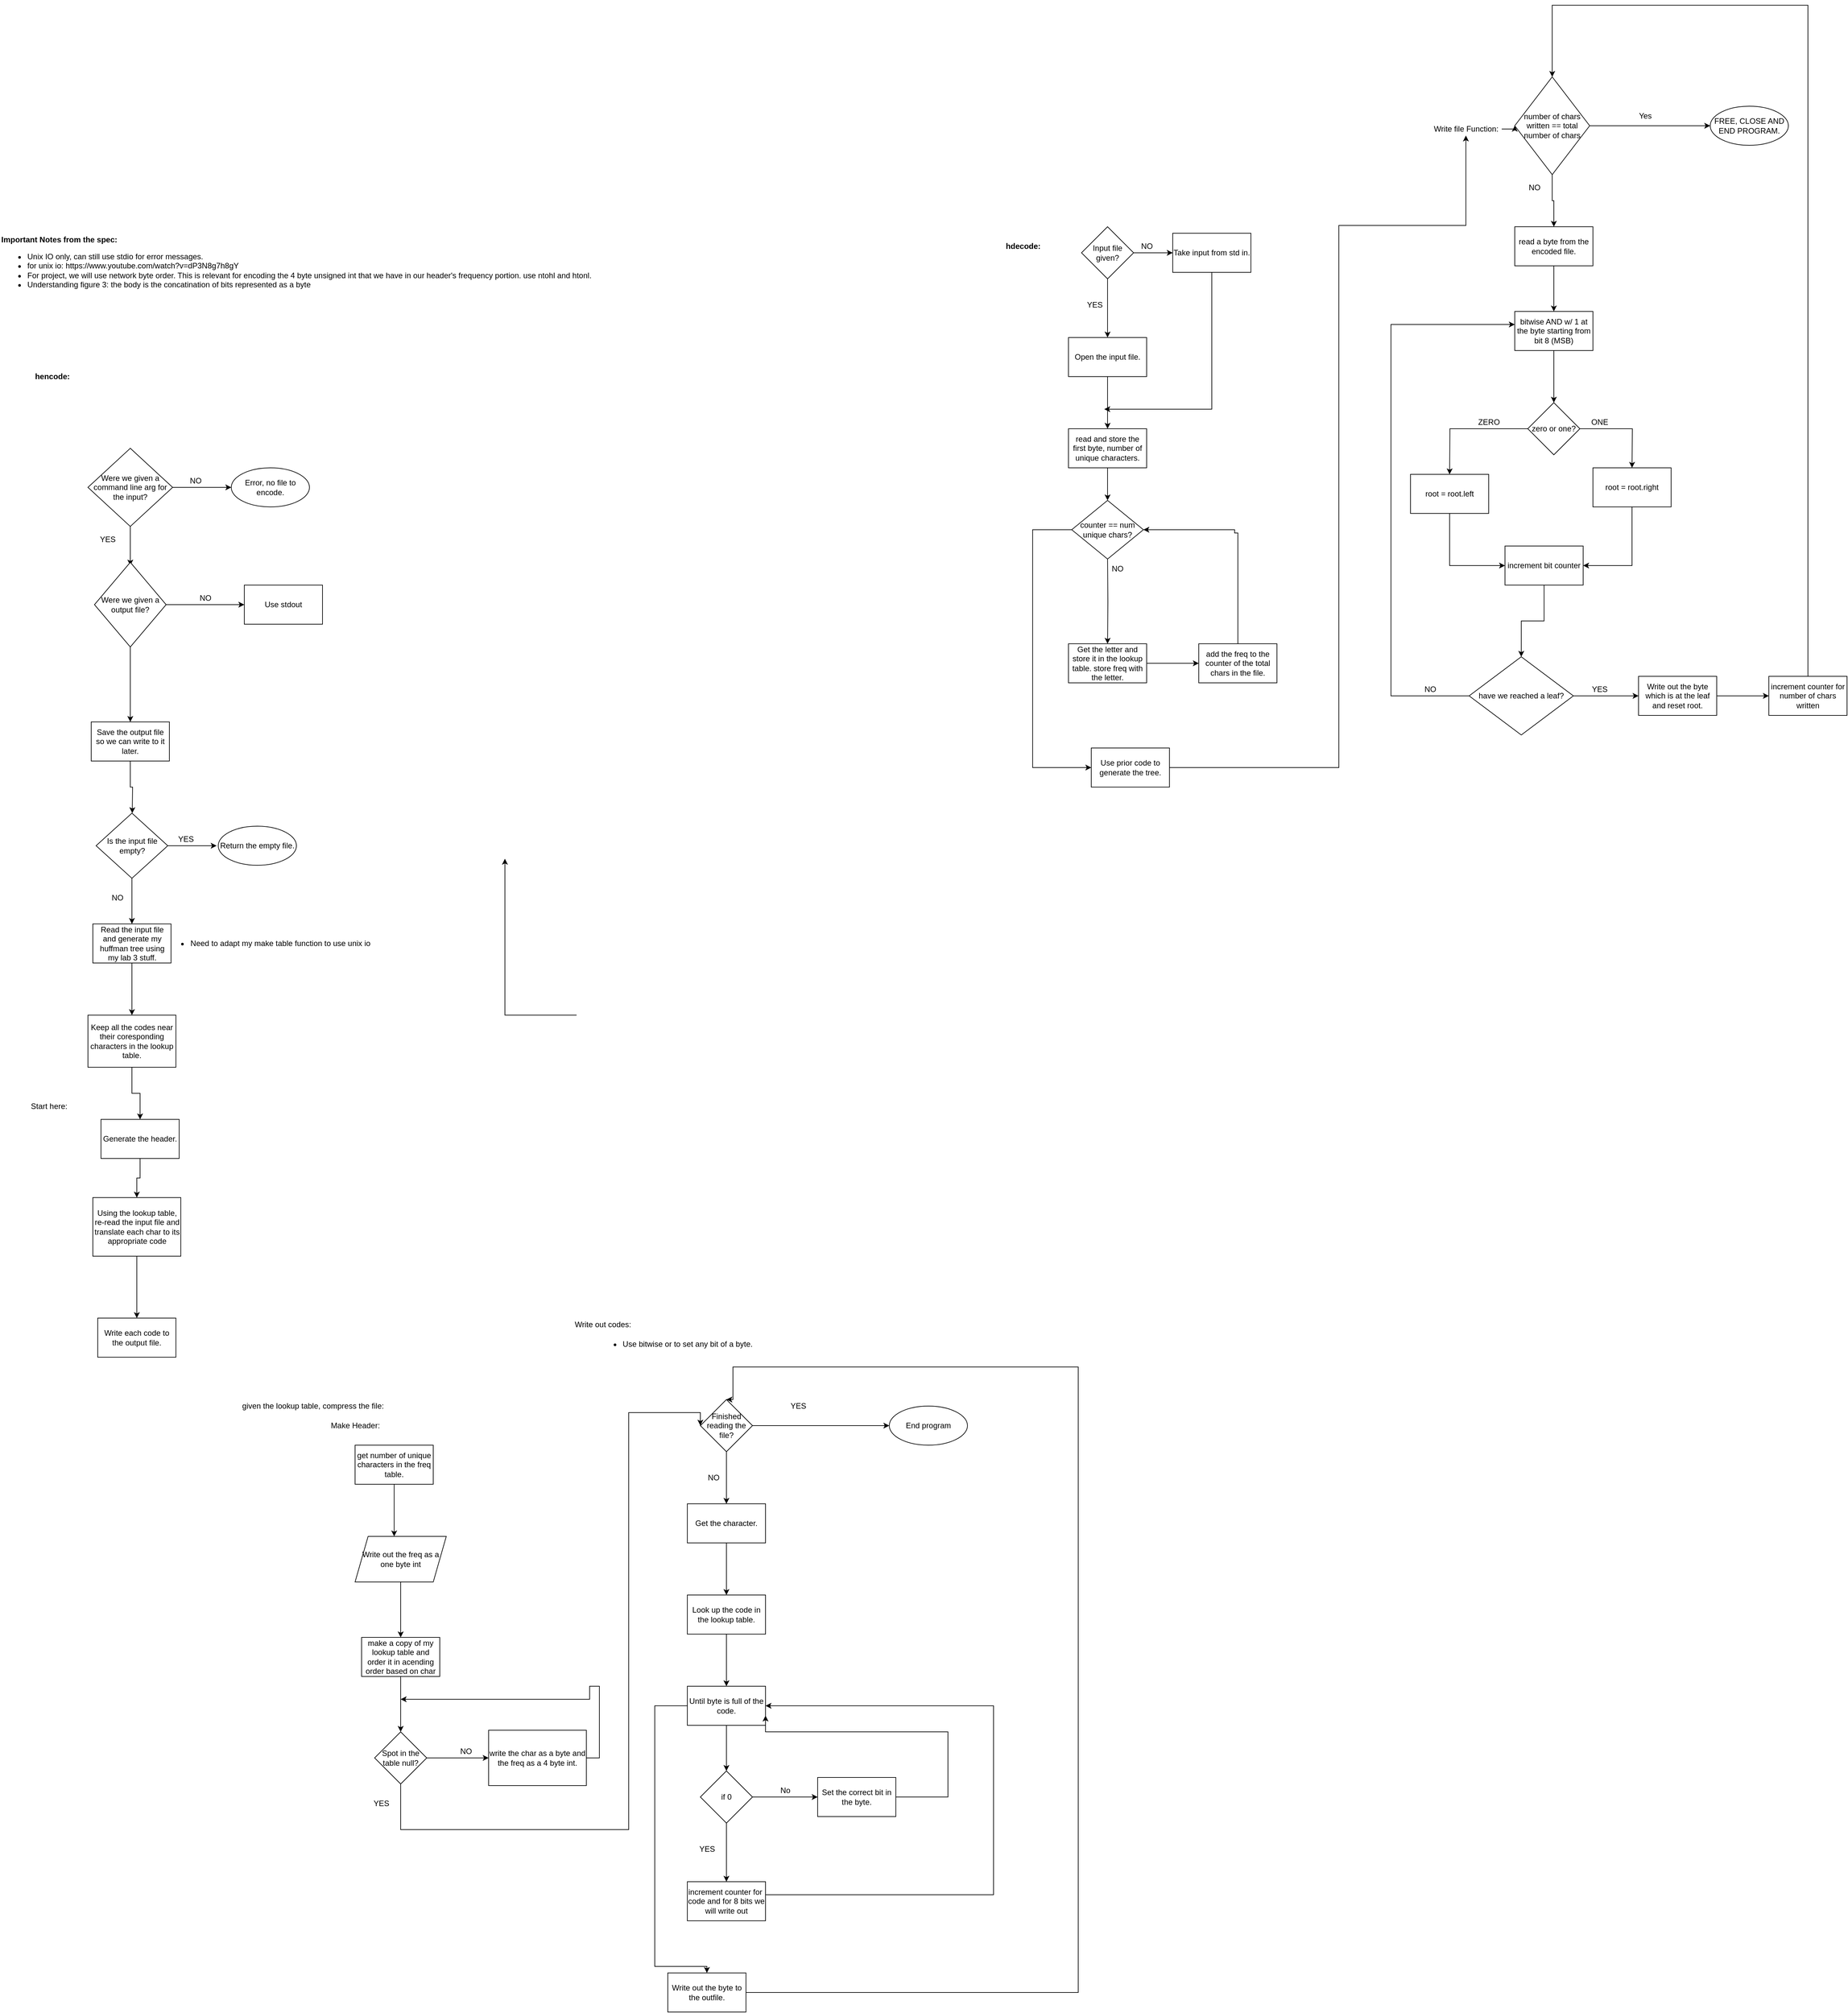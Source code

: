 <mxfile version="16.4.11" type="device"><diagram id="nWWDfMbgM3d9EnMY9uMK" name="Page-1"><mxGraphModel dx="1383" dy="2505" grid="1" gridSize="10" guides="1" tooltips="1" connect="1" arrows="1" fold="1" page="1" pageScale="1" pageWidth="980" pageHeight="1390" math="0" shadow="0"><root><mxCell id="0"/><mxCell id="1" parent="0"/><mxCell id="oZba0OZH8DgDNXhv-ab9-1" value="&lt;b&gt;Important Notes from the spec:&lt;/b&gt;&lt;br&gt;&lt;ul&gt;&lt;li&gt;Unix IO only, can still use stdio for error messages.&lt;/li&gt;&lt;li&gt;for unix io:&amp;nbsp;https://www.youtube.com/watch?v=dP3N8g7h8gY&lt;/li&gt;&lt;li&gt;For project, we will use network byte order. This is relevant for encoding the 4 byte unsigned int that we have in our header's frequency portion. use ntohl and htonl.&lt;/li&gt;&lt;li&gt;Understanding figure 3: the body is the concatination of bits represented as a byte&lt;/li&gt;&lt;/ul&gt;" style="text;html=1;align=left;verticalAlign=middle;resizable=0;points=[];autosize=1;strokeColor=none;fillColor=none;" parent="1" vertex="1"><mxGeometry x="25" y="60" width="920" height="100" as="geometry"/></mxCell><mxCell id="oZba0OZH8DgDNXhv-ab9-2" value="&lt;b&gt;hencode:&lt;/b&gt;" style="text;html=1;align=center;verticalAlign=middle;resizable=0;points=[];autosize=1;strokeColor=none;fillColor=none;" parent="1" vertex="1"><mxGeometry x="70" y="270" width="70" height="20" as="geometry"/></mxCell><mxCell id="oZba0OZH8DgDNXhv-ab9-6" style="edgeStyle=orthogonalEdgeStyle;rounded=0;orthogonalLoop=1;jettySize=auto;html=1;" parent="1" source="oZba0OZH8DgDNXhv-ab9-5" edge="1"><mxGeometry relative="1" as="geometry"><mxPoint x="225" y="570" as="targetPoint"/></mxGeometry></mxCell><mxCell id="oZba0OZH8DgDNXhv-ab9-8" style="edgeStyle=orthogonalEdgeStyle;rounded=0;orthogonalLoop=1;jettySize=auto;html=1;" parent="1" source="oZba0OZH8DgDNXhv-ab9-5" edge="1"><mxGeometry relative="1" as="geometry"><mxPoint x="380" y="450" as="targetPoint"/></mxGeometry></mxCell><mxCell id="oZba0OZH8DgDNXhv-ab9-5" value="Were we given a command line arg for the input?" style="rhombus;whiteSpace=wrap;html=1;" parent="1" vertex="1"><mxGeometry x="160" y="390" width="130" height="120" as="geometry"/></mxCell><mxCell id="oZba0OZH8DgDNXhv-ab9-7" value="YES" style="text;html=1;align=center;verticalAlign=middle;resizable=0;points=[];autosize=1;strokeColor=none;fillColor=none;" parent="1" vertex="1"><mxGeometry x="170" y="520" width="40" height="20" as="geometry"/></mxCell><mxCell id="oZba0OZH8DgDNXhv-ab9-9" value="NO" style="text;html=1;align=center;verticalAlign=middle;resizable=0;points=[];autosize=1;strokeColor=none;fillColor=none;" parent="1" vertex="1"><mxGeometry x="310" y="430" width="30" height="20" as="geometry"/></mxCell><mxCell id="oZba0OZH8DgDNXhv-ab9-15" value="Error, no file to encode." style="ellipse;whiteSpace=wrap;html=1;" parent="1" vertex="1"><mxGeometry x="380" y="420" width="120" height="60" as="geometry"/></mxCell><mxCell id="oZba0OZH8DgDNXhv-ab9-18" style="edgeStyle=orthogonalEdgeStyle;rounded=0;orthogonalLoop=1;jettySize=auto;html=1;" parent="1" source="oZba0OZH8DgDNXhv-ab9-17" edge="1"><mxGeometry relative="1" as="geometry"><mxPoint x="400" y="630" as="targetPoint"/></mxGeometry></mxCell><mxCell id="oZba0OZH8DgDNXhv-ab9-22" value="" style="edgeStyle=orthogonalEdgeStyle;rounded=0;orthogonalLoop=1;jettySize=auto;html=1;" parent="1" source="oZba0OZH8DgDNXhv-ab9-17" target="oZba0OZH8DgDNXhv-ab9-21" edge="1"><mxGeometry relative="1" as="geometry"/></mxCell><mxCell id="oZba0OZH8DgDNXhv-ab9-17" value="Were we given a output file?" style="rhombus;whiteSpace=wrap;html=1;" parent="1" vertex="1"><mxGeometry x="170" y="565" width="110" height="130" as="geometry"/></mxCell><mxCell id="oZba0OZH8DgDNXhv-ab9-19" value="Use stdout" style="whiteSpace=wrap;html=1;" parent="1" vertex="1"><mxGeometry x="400" y="600" width="120" height="60" as="geometry"/></mxCell><mxCell id="oZba0OZH8DgDNXhv-ab9-20" value="NO" style="text;html=1;align=center;verticalAlign=middle;resizable=0;points=[];autosize=1;strokeColor=none;fillColor=none;" parent="1" vertex="1"><mxGeometry x="325" y="610" width="30" height="20" as="geometry"/></mxCell><mxCell id="oZba0OZH8DgDNXhv-ab9-24" value="" style="edgeStyle=orthogonalEdgeStyle;rounded=0;orthogonalLoop=1;jettySize=auto;html=1;" parent="1" source="oZba0OZH8DgDNXhv-ab9-21" edge="1"><mxGeometry relative="1" as="geometry"><mxPoint x="228" y="950" as="targetPoint"/></mxGeometry></mxCell><mxCell id="oZba0OZH8DgDNXhv-ab9-21" value="Save the output file so we can write to it later." style="whiteSpace=wrap;html=1;" parent="1" vertex="1"><mxGeometry x="165" y="810" width="120" height="60" as="geometry"/></mxCell><mxCell id="oZba0OZH8DgDNXhv-ab9-26" value="" style="edgeStyle=orthogonalEdgeStyle;rounded=0;orthogonalLoop=1;jettySize=auto;html=1;" parent="1" source="oZba0OZH8DgDNXhv-ab9-23" edge="1"><mxGeometry relative="1" as="geometry"><mxPoint x="227.5" y="1260" as="targetPoint"/></mxGeometry></mxCell><mxCell id="oZba0OZH8DgDNXhv-ab9-23" value="Read the input file and generate my huffman tree using my lab 3 stuff." style="whiteSpace=wrap;html=1;" parent="1" vertex="1"><mxGeometry x="167.5" y="1120" width="120" height="60" as="geometry"/></mxCell><mxCell id="oZba0OZH8DgDNXhv-ab9-40" style="edgeStyle=orthogonalEdgeStyle;rounded=0;orthogonalLoop=1;jettySize=auto;html=1;entryX=0.5;entryY=0;entryDx=0;entryDy=0;" parent="1" source="oZba0OZH8DgDNXhv-ab9-27" target="oZba0OZH8DgDNXhv-ab9-39" edge="1"><mxGeometry relative="1" as="geometry"/></mxCell><mxCell id="oZba0OZH8DgDNXhv-ab9-27" value="Keep all the codes near their coresponding characters in the lookup table." style="whiteSpace=wrap;html=1;" parent="1" vertex="1"><mxGeometry x="160" y="1260" width="135" height="80" as="geometry"/></mxCell><mxCell id="oZba0OZH8DgDNXhv-ab9-31" value="" style="edgeStyle=orthogonalEdgeStyle;rounded=0;orthogonalLoop=1;jettySize=auto;html=1;" parent="1" source="oZba0OZH8DgDNXhv-ab9-28" target="oZba0OZH8DgDNXhv-ab9-30" edge="1"><mxGeometry relative="1" as="geometry"/></mxCell><mxCell id="oZba0OZH8DgDNXhv-ab9-28" value="Using the lookup table, re-read the input file and translate each char to its appropriate code" style="whiteSpace=wrap;html=1;" parent="1" vertex="1"><mxGeometry x="167.5" y="1540" width="135" height="90" as="geometry"/></mxCell><mxCell id="oZba0OZH8DgDNXhv-ab9-30" value="Write each code to the output file." style="whiteSpace=wrap;html=1;" parent="1" vertex="1"><mxGeometry x="175" y="1725" width="120" height="60" as="geometry"/></mxCell><mxCell id="oZba0OZH8DgDNXhv-ab9-34" value="" style="edgeStyle=orthogonalEdgeStyle;rounded=0;orthogonalLoop=1;jettySize=auto;html=1;" parent="1" source="oZba0OZH8DgDNXhv-ab9-32" edge="1"><mxGeometry relative="1" as="geometry"><mxPoint x="357.5" y="1000" as="targetPoint"/></mxGeometry></mxCell><mxCell id="oZba0OZH8DgDNXhv-ab9-36" style="edgeStyle=orthogonalEdgeStyle;rounded=0;orthogonalLoop=1;jettySize=auto;html=1;entryX=0.5;entryY=0;entryDx=0;entryDy=0;" parent="1" source="oZba0OZH8DgDNXhv-ab9-32" target="oZba0OZH8DgDNXhv-ab9-23" edge="1"><mxGeometry relative="1" as="geometry"/></mxCell><mxCell id="oZba0OZH8DgDNXhv-ab9-32" value="Is the input file empty?" style="rhombus;whiteSpace=wrap;html=1;" parent="1" vertex="1"><mxGeometry x="172.5" y="950" width="110" height="100" as="geometry"/></mxCell><mxCell id="oZba0OZH8DgDNXhv-ab9-35" value="YES" style="text;html=1;align=center;verticalAlign=middle;resizable=0;points=[];autosize=1;strokeColor=none;fillColor=none;" parent="1" vertex="1"><mxGeometry x="290" y="980" width="40" height="20" as="geometry"/></mxCell><mxCell id="oZba0OZH8DgDNXhv-ab9-37" value="NO" style="text;html=1;align=center;verticalAlign=middle;resizable=0;points=[];autosize=1;strokeColor=none;fillColor=none;" parent="1" vertex="1"><mxGeometry x="190" y="1070" width="30" height="20" as="geometry"/></mxCell><mxCell id="oZba0OZH8DgDNXhv-ab9-38" value="Return the empty file." style="ellipse;whiteSpace=wrap;html=1;" parent="1" vertex="1"><mxGeometry x="360" y="970" width="120" height="60" as="geometry"/></mxCell><mxCell id="oZba0OZH8DgDNXhv-ab9-41" style="edgeStyle=orthogonalEdgeStyle;rounded=0;orthogonalLoop=1;jettySize=auto;html=1;entryX=0.5;entryY=0;entryDx=0;entryDy=0;" parent="1" source="oZba0OZH8DgDNXhv-ab9-39" target="oZba0OZH8DgDNXhv-ab9-28" edge="1"><mxGeometry relative="1" as="geometry"><mxPoint x="240" y="1530" as="targetPoint"/></mxGeometry></mxCell><mxCell id="oZba0OZH8DgDNXhv-ab9-39" value="Generate the header." style="whiteSpace=wrap;html=1;" parent="1" vertex="1"><mxGeometry x="180" y="1420" width="120" height="60" as="geometry"/></mxCell><mxCell id="oZba0OZH8DgDNXhv-ab9-63" style="edgeStyle=orthogonalEdgeStyle;rounded=0;orthogonalLoop=1;jettySize=auto;html=1;entryX=0;entryY=0.5;entryDx=0;entryDy=0;" parent="1" edge="1"><mxGeometry relative="1" as="geometry"><mxPoint x="800" y="1020" as="targetPoint"/><Array as="points"><mxPoint x="800" y="1260"/><mxPoint x="800" y="1045"/></Array><mxPoint x="910" y="1260" as="sourcePoint"/></mxGeometry></mxCell><mxCell id="NsLznJ0KzeJEmcW6jJ__-1" value="&lt;ul&gt;&lt;li&gt;Need to adapt my make table function to use unix io&lt;/li&gt;&lt;/ul&gt;" style="text;html=1;align=center;verticalAlign=middle;resizable=0;points=[];autosize=1;strokeColor=none;fillColor=none;" parent="1" vertex="1"><mxGeometry x="270" y="1130" width="330" height="40" as="geometry"/></mxCell><mxCell id="NsLznJ0KzeJEmcW6jJ__-2" value="Start here:" style="text;html=1;align=center;verticalAlign=middle;resizable=0;points=[];autosize=1;strokeColor=none;fillColor=none;" parent="1" vertex="1"><mxGeometry x="65" y="1390" width="70" height="20" as="geometry"/></mxCell><mxCell id="NsLznJ0KzeJEmcW6jJ__-3" value="given the lookup table, compress the file:&lt;br&gt;" style="text;html=1;align=center;verticalAlign=middle;resizable=0;points=[];autosize=1;strokeColor=none;fillColor=none;" parent="1" vertex="1"><mxGeometry x="390" y="1850" width="230" height="20" as="geometry"/></mxCell><mxCell id="NsLznJ0KzeJEmcW6jJ__-10" value="Make Header:" style="text;html=1;align=center;verticalAlign=middle;resizable=0;points=[];autosize=1;strokeColor=none;fillColor=none;" parent="1" vertex="1"><mxGeometry x="525" y="1880" width="90" height="20" as="geometry"/></mxCell><mxCell id="NsLznJ0KzeJEmcW6jJ__-13" value="" style="edgeStyle=orthogonalEdgeStyle;rounded=0;orthogonalLoop=1;jettySize=auto;html=1;" parent="1" source="NsLznJ0KzeJEmcW6jJ__-11" edge="1"><mxGeometry relative="1" as="geometry"><mxPoint x="630" y="2060" as="targetPoint"/></mxGeometry></mxCell><mxCell id="NsLznJ0KzeJEmcW6jJ__-11" value="get number of unique characters in the freq table." style="whiteSpace=wrap;html=1;" parent="1" vertex="1"><mxGeometry x="570" y="1920" width="120" height="60" as="geometry"/></mxCell><mxCell id="NsLznJ0KzeJEmcW6jJ__-16" value="" style="edgeStyle=orthogonalEdgeStyle;rounded=0;orthogonalLoop=1;jettySize=auto;html=1;" parent="1" source="NsLznJ0KzeJEmcW6jJ__-14" target="NsLznJ0KzeJEmcW6jJ__-15" edge="1"><mxGeometry relative="1" as="geometry"/></mxCell><mxCell id="NsLznJ0KzeJEmcW6jJ__-14" value="Write out the freq as a one byte int" style="shape=parallelogram;perimeter=parallelogramPerimeter;whiteSpace=wrap;html=1;fixedSize=1;" parent="1" vertex="1"><mxGeometry x="570" y="2060" width="140" height="70" as="geometry"/></mxCell><mxCell id="NsLznJ0KzeJEmcW6jJ__-19" value="" style="edgeStyle=orthogonalEdgeStyle;rounded=0;orthogonalLoop=1;jettySize=auto;html=1;" parent="1" source="NsLznJ0KzeJEmcW6jJ__-15" edge="1"><mxGeometry relative="1" as="geometry"><mxPoint x="640" y="2360" as="targetPoint"/></mxGeometry></mxCell><mxCell id="NsLznJ0KzeJEmcW6jJ__-15" value="make a copy of my lookup table and order it in acending order based on char" style="whiteSpace=wrap;html=1;" parent="1" vertex="1"><mxGeometry x="580" y="2215" width="120" height="60" as="geometry"/></mxCell><mxCell id="NsLznJ0KzeJEmcW6jJ__-26" style="edgeStyle=orthogonalEdgeStyle;rounded=0;orthogonalLoop=1;jettySize=auto;html=1;" parent="1" source="NsLznJ0KzeJEmcW6jJ__-18" edge="1"><mxGeometry relative="1" as="geometry"><mxPoint x="640" y="2310" as="targetPoint"/><Array as="points"><mxPoint x="945" y="2400"/><mxPoint x="945" y="2290"/><mxPoint x="930" y="2290"/></Array></mxGeometry></mxCell><mxCell id="NsLznJ0KzeJEmcW6jJ__-18" value="write the char as a byte and the freq as a 4 byte int." style="whiteSpace=wrap;html=1;" parent="1" vertex="1"><mxGeometry x="775" y="2357.5" width="150" height="85" as="geometry"/></mxCell><mxCell id="NsLznJ0KzeJEmcW6jJ__-22" style="edgeStyle=orthogonalEdgeStyle;rounded=0;orthogonalLoop=1;jettySize=auto;html=1;entryX=0;entryY=0.5;entryDx=0;entryDy=0;" parent="1" source="NsLznJ0KzeJEmcW6jJ__-21" target="NsLznJ0KzeJEmcW6jJ__-18" edge="1"><mxGeometry relative="1" as="geometry"/></mxCell><mxCell id="NsLznJ0KzeJEmcW6jJ__-24" style="edgeStyle=orthogonalEdgeStyle;rounded=0;orthogonalLoop=1;jettySize=auto;html=1;entryX=0;entryY=0.5;entryDx=0;entryDy=0;" parent="1" source="NsLznJ0KzeJEmcW6jJ__-21" target="NsLznJ0KzeJEmcW6jJ__-48" edge="1"><mxGeometry relative="1" as="geometry"><mxPoint x="1060" y="1870" as="targetPoint"/><Array as="points"><mxPoint x="640" y="2510"/><mxPoint x="990" y="2510"/><mxPoint x="990" y="1870"/><mxPoint x="1100" y="1870"/></Array></mxGeometry></mxCell><mxCell id="NsLznJ0KzeJEmcW6jJ__-21" value="Spot in the table null?" style="rhombus;whiteSpace=wrap;html=1;" parent="1" vertex="1"><mxGeometry x="600" y="2360" width="80" height="80" as="geometry"/></mxCell><mxCell id="NsLznJ0KzeJEmcW6jJ__-23" value="NO" style="text;html=1;align=center;verticalAlign=middle;resizable=0;points=[];autosize=1;strokeColor=none;fillColor=none;" parent="1" vertex="1"><mxGeometry x="725" y="2380" width="30" height="20" as="geometry"/></mxCell><mxCell id="NsLznJ0KzeJEmcW6jJ__-25" value="YES" style="text;html=1;align=center;verticalAlign=middle;resizable=0;points=[];autosize=1;strokeColor=none;fillColor=none;" parent="1" vertex="1"><mxGeometry x="590" y="2460" width="40" height="20" as="geometry"/></mxCell><mxCell id="NsLznJ0KzeJEmcW6jJ__-27" value="Write out codes:" style="text;html=1;align=center;verticalAlign=middle;resizable=0;points=[];autosize=1;strokeColor=none;fillColor=none;" parent="1" vertex="1"><mxGeometry x="900" y="1725" width="100" height="20" as="geometry"/></mxCell><mxCell id="NsLznJ0KzeJEmcW6jJ__-30" value="" style="edgeStyle=orthogonalEdgeStyle;rounded=0;orthogonalLoop=1;jettySize=auto;html=1;" parent="1" source="NsLznJ0KzeJEmcW6jJ__-28" target="NsLznJ0KzeJEmcW6jJ__-29" edge="1"><mxGeometry relative="1" as="geometry"/></mxCell><mxCell id="NsLznJ0KzeJEmcW6jJ__-28" value="Get the character." style="whiteSpace=wrap;html=1;" parent="1" vertex="1"><mxGeometry x="1080" y="2010" width="120" height="60" as="geometry"/></mxCell><mxCell id="NsLznJ0KzeJEmcW6jJ__-34" value="" style="edgeStyle=orthogonalEdgeStyle;rounded=0;orthogonalLoop=1;jettySize=auto;html=1;" parent="1" source="NsLznJ0KzeJEmcW6jJ__-29" target="NsLznJ0KzeJEmcW6jJ__-33" edge="1"><mxGeometry relative="1" as="geometry"/></mxCell><mxCell id="NsLznJ0KzeJEmcW6jJ__-29" value="Look up the code in the lookup table." style="whiteSpace=wrap;html=1;" parent="1" vertex="1"><mxGeometry x="1080" y="2150" width="120" height="60" as="geometry"/></mxCell><mxCell id="NsLznJ0KzeJEmcW6jJ__-31" value="&lt;ul&gt;&lt;li&gt;Use bitwise or to set any bit of a byte.&lt;/li&gt;&lt;/ul&gt;" style="text;html=1;align=center;verticalAlign=middle;resizable=0;points=[];autosize=1;strokeColor=none;fillColor=none;" parent="1" vertex="1"><mxGeometry x="935" y="1745" width="250" height="40" as="geometry"/></mxCell><mxCell id="NsLznJ0KzeJEmcW6jJ__-36" value="" style="edgeStyle=orthogonalEdgeStyle;rounded=0;orthogonalLoop=1;jettySize=auto;html=1;" parent="1" source="NsLznJ0KzeJEmcW6jJ__-33" target="NsLznJ0KzeJEmcW6jJ__-35" edge="1"><mxGeometry relative="1" as="geometry"/></mxCell><mxCell id="NsLznJ0KzeJEmcW6jJ__-45" style="edgeStyle=orthogonalEdgeStyle;rounded=0;orthogonalLoop=1;jettySize=auto;html=1;entryX=0.5;entryY=0;entryDx=0;entryDy=0;" parent="1" source="NsLznJ0KzeJEmcW6jJ__-33" target="NsLznJ0KzeJEmcW6jJ__-46" edge="1"><mxGeometry relative="1" as="geometry"><mxPoint x="1110" y="2730" as="targetPoint"/><Array as="points"><mxPoint x="1030" y="2320"/><mxPoint x="1030" y="2720"/><mxPoint x="1110" y="2720"/></Array></mxGeometry></mxCell><mxCell id="NsLznJ0KzeJEmcW6jJ__-33" value="Until byte is full of the code." style="whiteSpace=wrap;html=1;" parent="1" vertex="1"><mxGeometry x="1080" y="2290" width="120" height="60" as="geometry"/></mxCell><mxCell id="NsLznJ0KzeJEmcW6jJ__-38" value="" style="edgeStyle=orthogonalEdgeStyle;rounded=0;orthogonalLoop=1;jettySize=auto;html=1;" parent="1" source="NsLznJ0KzeJEmcW6jJ__-35" target="NsLznJ0KzeJEmcW6jJ__-37" edge="1"><mxGeometry relative="1" as="geometry"/></mxCell><mxCell id="NsLznJ0KzeJEmcW6jJ__-40" style="edgeStyle=orthogonalEdgeStyle;rounded=0;orthogonalLoop=1;jettySize=auto;html=1;" parent="1" source="NsLznJ0KzeJEmcW6jJ__-35" edge="1"><mxGeometry relative="1" as="geometry"><mxPoint x="1280" y="2460" as="targetPoint"/></mxGeometry></mxCell><mxCell id="NsLznJ0KzeJEmcW6jJ__-35" value="if 0" style="rhombus;whiteSpace=wrap;html=1;" parent="1" vertex="1"><mxGeometry x="1100" y="2420" width="80" height="80" as="geometry"/></mxCell><mxCell id="NsLznJ0KzeJEmcW6jJ__-43" style="edgeStyle=orthogonalEdgeStyle;rounded=0;orthogonalLoop=1;jettySize=auto;html=1;entryX=1;entryY=0.5;entryDx=0;entryDy=0;" parent="1" source="NsLznJ0KzeJEmcW6jJ__-37" target="NsLznJ0KzeJEmcW6jJ__-33" edge="1"><mxGeometry relative="1" as="geometry"><mxPoint x="1550" y="2620" as="targetPoint"/><Array as="points"><mxPoint x="1550" y="2610"/><mxPoint x="1550" y="2320"/></Array></mxGeometry></mxCell><mxCell id="NsLznJ0KzeJEmcW6jJ__-37" value="increment counter for&amp;nbsp; code and for 8 bits we will write out" style="whiteSpace=wrap;html=1;" parent="1" vertex="1"><mxGeometry x="1080" y="2590" width="120" height="60" as="geometry"/></mxCell><mxCell id="NsLznJ0KzeJEmcW6jJ__-39" value="YES" style="text;html=1;align=center;verticalAlign=middle;resizable=0;points=[];autosize=1;strokeColor=none;fillColor=none;" parent="1" vertex="1"><mxGeometry x="1090" y="2530" width="40" height="20" as="geometry"/></mxCell><mxCell id="NsLznJ0KzeJEmcW6jJ__-41" value="No" style="text;html=1;align=center;verticalAlign=middle;resizable=0;points=[];autosize=1;strokeColor=none;fillColor=none;" parent="1" vertex="1"><mxGeometry x="1215" y="2440" width="30" height="20" as="geometry"/></mxCell><mxCell id="NsLznJ0KzeJEmcW6jJ__-44" style="edgeStyle=orthogonalEdgeStyle;rounded=0;orthogonalLoop=1;jettySize=auto;html=1;entryX=1;entryY=0.75;entryDx=0;entryDy=0;" parent="1" source="NsLznJ0KzeJEmcW6jJ__-42" target="NsLznJ0KzeJEmcW6jJ__-33" edge="1"><mxGeometry relative="1" as="geometry"><mxPoint x="1470" y="2360" as="targetPoint"/><Array as="points"><mxPoint x="1480" y="2460"/><mxPoint x="1480" y="2360"/><mxPoint x="1200" y="2360"/></Array></mxGeometry></mxCell><mxCell id="NsLznJ0KzeJEmcW6jJ__-42" value="Set the correct bit in the byte." style="whiteSpace=wrap;html=1;" parent="1" vertex="1"><mxGeometry x="1280" y="2430" width="120" height="60" as="geometry"/></mxCell><mxCell id="NsLznJ0KzeJEmcW6jJ__-54" style="edgeStyle=orthogonalEdgeStyle;rounded=0;orthogonalLoop=1;jettySize=auto;html=1;entryX=0.5;entryY=0;entryDx=0;entryDy=0;" parent="1" source="NsLznJ0KzeJEmcW6jJ__-46" target="NsLznJ0KzeJEmcW6jJ__-48" edge="1"><mxGeometry relative="1" as="geometry"><mxPoint x="1150" y="1810" as="targetPoint"/><Array as="points"><mxPoint x="1680" y="2760"/><mxPoint x="1680" y="1800"/><mxPoint x="1150" y="1800"/><mxPoint x="1150" y="1850"/></Array></mxGeometry></mxCell><mxCell id="NsLznJ0KzeJEmcW6jJ__-46" value="Write out the byte to the outfile." style="whiteSpace=wrap;html=1;" parent="1" vertex="1"><mxGeometry x="1050" y="2730" width="120" height="60" as="geometry"/></mxCell><mxCell id="NsLznJ0KzeJEmcW6jJ__-49" style="edgeStyle=orthogonalEdgeStyle;rounded=0;orthogonalLoop=1;jettySize=auto;html=1;entryX=0.5;entryY=0;entryDx=0;entryDy=0;" parent="1" source="NsLznJ0KzeJEmcW6jJ__-48" target="NsLznJ0KzeJEmcW6jJ__-28" edge="1"><mxGeometry relative="1" as="geometry"/></mxCell><mxCell id="NsLznJ0KzeJEmcW6jJ__-51" style="edgeStyle=orthogonalEdgeStyle;rounded=0;orthogonalLoop=1;jettySize=auto;html=1;entryX=0;entryY=0.5;entryDx=0;entryDy=0;" parent="1" source="NsLznJ0KzeJEmcW6jJ__-48" target="NsLznJ0KzeJEmcW6jJ__-53" edge="1"><mxGeometry relative="1" as="geometry"><mxPoint x="1380" y="1890" as="targetPoint"/></mxGeometry></mxCell><mxCell id="NsLznJ0KzeJEmcW6jJ__-48" value="Finished reading the file?" style="rhombus;whiteSpace=wrap;html=1;" parent="1" vertex="1"><mxGeometry x="1100" y="1850" width="80" height="80" as="geometry"/></mxCell><mxCell id="NsLznJ0KzeJEmcW6jJ__-50" value="NO" style="text;html=1;align=center;verticalAlign=middle;resizable=0;points=[];autosize=1;strokeColor=none;fillColor=none;" parent="1" vertex="1"><mxGeometry x="1105" y="1960" width="30" height="20" as="geometry"/></mxCell><mxCell id="NsLznJ0KzeJEmcW6jJ__-52" value="YES" style="text;html=1;align=center;verticalAlign=middle;resizable=0;points=[];autosize=1;strokeColor=none;fillColor=none;" parent="1" vertex="1"><mxGeometry x="1230" y="1850" width="40" height="20" as="geometry"/></mxCell><mxCell id="NsLznJ0KzeJEmcW6jJ__-53" value="End program" style="ellipse;whiteSpace=wrap;html=1;" parent="1" vertex="1"><mxGeometry x="1390" y="1860" width="120" height="60" as="geometry"/></mxCell><mxCell id="RyAK3cPyoWdKP6_QAYW--2" value="&lt;b&gt;hdecode:&lt;/b&gt;" style="text;html=1;align=center;verticalAlign=middle;resizable=0;points=[];autosize=1;strokeColor=none;fillColor=none;" parent="1" vertex="1"><mxGeometry x="1560" y="70" width="70" height="20" as="geometry"/></mxCell><mxCell id="RyAK3cPyoWdKP6_QAYW--3" value="" style="edgeStyle=orthogonalEdgeStyle;rounded=0;orthogonalLoop=1;jettySize=auto;html=1;" parent="1" source="RyAK3cPyoWdKP6_QAYW--5" target="RyAK3cPyoWdKP6_QAYW--6" edge="1"><mxGeometry relative="1" as="geometry"/></mxCell><mxCell id="RyAK3cPyoWdKP6_QAYW--4" value="" style="edgeStyle=orthogonalEdgeStyle;rounded=0;orthogonalLoop=1;jettySize=auto;html=1;" parent="1" source="RyAK3cPyoWdKP6_QAYW--5" target="RyAK3cPyoWdKP6_QAYW--8" edge="1"><mxGeometry relative="1" as="geometry"/></mxCell><mxCell id="RyAK3cPyoWdKP6_QAYW--5" value="Input file given?" style="rhombus;whiteSpace=wrap;html=1;" parent="1" vertex="1"><mxGeometry x="1685" y="50" width="80" height="80" as="geometry"/></mxCell><mxCell id="RyAK3cPyoWdKP6_QAYW--11" style="edgeStyle=orthogonalEdgeStyle;rounded=0;orthogonalLoop=1;jettySize=auto;html=1;" parent="1" source="RyAK3cPyoWdKP6_QAYW--6" edge="1"><mxGeometry relative="1" as="geometry"><mxPoint x="1720" y="330" as="targetPoint"/><Array as="points"><mxPoint x="1885" y="290"/><mxPoint x="1885" y="290"/></Array></mxGeometry></mxCell><mxCell id="RyAK3cPyoWdKP6_QAYW--6" value="Take input from std in." style="whiteSpace=wrap;html=1;" parent="1" vertex="1"><mxGeometry x="1825" y="60" width="120" height="60" as="geometry"/></mxCell><mxCell id="RyAK3cPyoWdKP6_QAYW--7" value="" style="edgeStyle=orthogonalEdgeStyle;rounded=0;orthogonalLoop=1;jettySize=auto;html=1;" parent="1" source="RyAK3cPyoWdKP6_QAYW--8" edge="1"><mxGeometry relative="1" as="geometry"><mxPoint x="1725" y="360" as="targetPoint"/></mxGeometry></mxCell><mxCell id="RyAK3cPyoWdKP6_QAYW--8" value="Open the input file." style="whiteSpace=wrap;html=1;" parent="1" vertex="1"><mxGeometry x="1665" y="220" width="120" height="60" as="geometry"/></mxCell><mxCell id="RyAK3cPyoWdKP6_QAYW--9" value="NO" style="text;html=1;align=center;verticalAlign=middle;resizable=0;points=[];autosize=1;strokeColor=none;fillColor=none;" parent="1" vertex="1"><mxGeometry x="1770" y="70" width="30" height="20" as="geometry"/></mxCell><mxCell id="RyAK3cPyoWdKP6_QAYW--10" value="YES" style="text;html=1;align=center;verticalAlign=middle;resizable=0;points=[];autosize=1;strokeColor=none;fillColor=none;" parent="1" vertex="1"><mxGeometry x="1685" y="160" width="40" height="20" as="geometry"/></mxCell><mxCell id="RyAK3cPyoWdKP6_QAYW--14" value="" style="edgeStyle=orthogonalEdgeStyle;rounded=0;orthogonalLoop=1;jettySize=auto;html=1;entryX=0.5;entryY=0;entryDx=0;entryDy=0;" parent="1" source="RyAK3cPyoWdKP6_QAYW--12" target="RyAK3cPyoWdKP6_QAYW--20" edge="1"><mxGeometry relative="1" as="geometry"><mxPoint x="1725" y="500" as="targetPoint"/></mxGeometry></mxCell><mxCell id="RyAK3cPyoWdKP6_QAYW--12" value="read and store the first byte, number of unique characters." style="whiteSpace=wrap;html=1;" parent="1" vertex="1"><mxGeometry x="1665" y="360" width="120" height="60" as="geometry"/></mxCell><mxCell id="RyAK3cPyoWdKP6_QAYW--16" value="" style="edgeStyle=orthogonalEdgeStyle;rounded=0;orthogonalLoop=1;jettySize=auto;html=1;" parent="1" target="RyAK3cPyoWdKP6_QAYW--15" edge="1"><mxGeometry relative="1" as="geometry"><mxPoint x="1725" y="560" as="sourcePoint"/></mxGeometry></mxCell><mxCell id="RyAK3cPyoWdKP6_QAYW--26" value="" style="edgeStyle=orthogonalEdgeStyle;rounded=0;orthogonalLoop=1;jettySize=auto;html=1;" parent="1" source="RyAK3cPyoWdKP6_QAYW--15" target="RyAK3cPyoWdKP6_QAYW--25" edge="1"><mxGeometry relative="1" as="geometry"/></mxCell><mxCell id="RyAK3cPyoWdKP6_QAYW--15" value="Get the letter and store it in the lookup table. store freq with the letter." style="whiteSpace=wrap;html=1;" parent="1" vertex="1"><mxGeometry x="1665" y="690" width="120" height="60" as="geometry"/></mxCell><mxCell id="RyAK3cPyoWdKP6_QAYW--23" style="edgeStyle=orthogonalEdgeStyle;rounded=0;orthogonalLoop=1;jettySize=auto;html=1;" parent="1" source="RyAK3cPyoWdKP6_QAYW--20" edge="1"><mxGeometry relative="1" as="geometry"><mxPoint x="1700" y="880" as="targetPoint"/><Array as="points"><mxPoint x="1610" y="515"/></Array></mxGeometry></mxCell><mxCell id="RyAK3cPyoWdKP6_QAYW--20" value="counter == num unique chars?" style="rhombus;whiteSpace=wrap;html=1;" parent="1" vertex="1"><mxGeometry x="1670" y="470" width="110" height="90" as="geometry"/></mxCell><mxCell id="RyAK3cPyoWdKP6_QAYW--22" value="NO&lt;br&gt;" style="text;html=1;align=center;verticalAlign=middle;resizable=0;points=[];autosize=1;strokeColor=none;fillColor=none;" parent="1" vertex="1"><mxGeometry x="1725" y="565" width="30" height="20" as="geometry"/></mxCell><mxCell id="RyAK3cPyoWdKP6_QAYW--29" value="" style="edgeStyle=orthogonalEdgeStyle;rounded=0;orthogonalLoop=1;jettySize=auto;html=1;" parent="1" source="RyAK3cPyoWdKP6_QAYW--24" target="RyAK3cPyoWdKP6_QAYW--30" edge="1"><mxGeometry relative="1" as="geometry"><mxPoint x="2220" y="48" as="targetPoint"/><Array as="points"><mxPoint x="2080" y="880"/><mxPoint x="2080" y="48"/><mxPoint x="2275" y="48"/></Array></mxGeometry></mxCell><mxCell id="RyAK3cPyoWdKP6_QAYW--24" value="Use prior code to generate the tree." style="whiteSpace=wrap;html=1;" parent="1" vertex="1"><mxGeometry x="1700" y="850" width="120" height="60" as="geometry"/></mxCell><mxCell id="RyAK3cPyoWdKP6_QAYW--27" style="edgeStyle=orthogonalEdgeStyle;rounded=0;orthogonalLoop=1;jettySize=auto;html=1;entryX=1;entryY=0.5;entryDx=0;entryDy=0;" parent="1" source="RyAK3cPyoWdKP6_QAYW--25" target="RyAK3cPyoWdKP6_QAYW--20" edge="1"><mxGeometry relative="1" as="geometry"><mxPoint x="1920" y="400" as="targetPoint"/><Array as="points"><mxPoint x="1925" y="520"/><mxPoint x="1920" y="520"/><mxPoint x="1920" y="515"/></Array></mxGeometry></mxCell><mxCell id="RyAK3cPyoWdKP6_QAYW--25" value="add the freq to the counter of the total chars in the file." style="whiteSpace=wrap;html=1;" parent="1" vertex="1"><mxGeometry x="1865" y="690" width="120" height="60" as="geometry"/></mxCell><mxCell id="VRRa4E4mGJXkscN4UH26-1" style="edgeStyle=orthogonalEdgeStyle;rounded=0;orthogonalLoop=1;jettySize=auto;html=1;" edge="1" parent="1" source="RyAK3cPyoWdKP6_QAYW--30" target="RyAK3cPyoWdKP6_QAYW--61"><mxGeometry relative="1" as="geometry"/></mxCell><mxCell id="RyAK3cPyoWdKP6_QAYW--30" value="Write file Function:" style="text;html=1;align=center;verticalAlign=middle;resizable=0;points=[];autosize=1;strokeColor=none;fillColor=none;" parent="1" vertex="1"><mxGeometry x="2220" y="-110" width="110" height="20" as="geometry"/></mxCell><mxCell id="RyAK3cPyoWdKP6_QAYW--35" value="" style="edgeStyle=orthogonalEdgeStyle;rounded=0;orthogonalLoop=1;jettySize=auto;html=1;" parent="1" source="RyAK3cPyoWdKP6_QAYW--31" target="RyAK3cPyoWdKP6_QAYW--34" edge="1"><mxGeometry relative="1" as="geometry"/></mxCell><mxCell id="RyAK3cPyoWdKP6_QAYW--31" value="read a byte from the encoded file." style="whiteSpace=wrap;html=1;" parent="1" vertex="1"><mxGeometry x="2350" y="50" width="120" height="60" as="geometry"/></mxCell><mxCell id="RyAK3cPyoWdKP6_QAYW--37" value="" style="edgeStyle=orthogonalEdgeStyle;rounded=0;orthogonalLoop=1;jettySize=auto;html=1;" parent="1" source="RyAK3cPyoWdKP6_QAYW--34" edge="1"><mxGeometry relative="1" as="geometry"><mxPoint x="2410" y="320" as="targetPoint"/></mxGeometry></mxCell><mxCell id="RyAK3cPyoWdKP6_QAYW--34" value="bitwise AND w/ 1 at the byte starting from bit 8 (MSB)" style="whiteSpace=wrap;html=1;" parent="1" vertex="1"><mxGeometry x="2350" y="180" width="120" height="60" as="geometry"/></mxCell><mxCell id="RyAK3cPyoWdKP6_QAYW--39" style="edgeStyle=orthogonalEdgeStyle;rounded=0;orthogonalLoop=1;jettySize=auto;html=1;" parent="1" source="RyAK3cPyoWdKP6_QAYW--38" edge="1"><mxGeometry relative="1" as="geometry"><mxPoint x="2530" y="420" as="targetPoint"/></mxGeometry></mxCell><mxCell id="RyAK3cPyoWdKP6_QAYW--42" style="edgeStyle=orthogonalEdgeStyle;rounded=0;orthogonalLoop=1;jettySize=auto;html=1;" parent="1" source="RyAK3cPyoWdKP6_QAYW--38" edge="1"><mxGeometry relative="1" as="geometry"><mxPoint x="2250" y="430" as="targetPoint"/></mxGeometry></mxCell><mxCell id="RyAK3cPyoWdKP6_QAYW--38" value="zero or one?" style="rhombus;whiteSpace=wrap;html=1;" parent="1" vertex="1"><mxGeometry x="2370" y="320" width="80" height="80" as="geometry"/></mxCell><mxCell id="RyAK3cPyoWdKP6_QAYW--47" style="edgeStyle=orthogonalEdgeStyle;rounded=0;orthogonalLoop=1;jettySize=auto;html=1;entryX=1;entryY=0.5;entryDx=0;entryDy=0;" parent="1" source="RyAK3cPyoWdKP6_QAYW--40" target="RyAK3cPyoWdKP6_QAYW--46" edge="1"><mxGeometry relative="1" as="geometry"><mxPoint x="2530" y="600" as="targetPoint"/><Array as="points"><mxPoint x="2530" y="570"/></Array></mxGeometry></mxCell><mxCell id="RyAK3cPyoWdKP6_QAYW--40" value="root = root.right" style="whiteSpace=wrap;html=1;" parent="1" vertex="1"><mxGeometry x="2470" y="420" width="120" height="60" as="geometry"/></mxCell><mxCell id="RyAK3cPyoWdKP6_QAYW--41" value="ONE" style="text;html=1;align=center;verticalAlign=middle;resizable=0;points=[];autosize=1;strokeColor=none;fillColor=none;" parent="1" vertex="1"><mxGeometry x="2460" y="340" width="40" height="20" as="geometry"/></mxCell><mxCell id="RyAK3cPyoWdKP6_QAYW--48" style="edgeStyle=orthogonalEdgeStyle;rounded=0;orthogonalLoop=1;jettySize=auto;html=1;entryX=0;entryY=0.5;entryDx=0;entryDy=0;" parent="1" source="RyAK3cPyoWdKP6_QAYW--43" target="RyAK3cPyoWdKP6_QAYW--46" edge="1"><mxGeometry relative="1" as="geometry"><mxPoint x="2250" y="620" as="targetPoint"/><Array as="points"><mxPoint x="2250" y="570"/></Array></mxGeometry></mxCell><mxCell id="RyAK3cPyoWdKP6_QAYW--43" value="root = root.left" style="whiteSpace=wrap;html=1;" parent="1" vertex="1"><mxGeometry x="2190" y="430" width="120" height="60" as="geometry"/></mxCell><mxCell id="RyAK3cPyoWdKP6_QAYW--44" value="ZERO" style="text;html=1;align=center;verticalAlign=middle;resizable=0;points=[];autosize=1;strokeColor=none;fillColor=none;" parent="1" vertex="1"><mxGeometry x="2285" y="340" width="50" height="20" as="geometry"/></mxCell><mxCell id="RyAK3cPyoWdKP6_QAYW--52" style="edgeStyle=orthogonalEdgeStyle;rounded=0;orthogonalLoop=1;jettySize=auto;html=1;" parent="1" source="RyAK3cPyoWdKP6_QAYW--45" edge="1"><mxGeometry relative="1" as="geometry"><mxPoint x="2350" y="200" as="targetPoint"/><Array as="points"><mxPoint x="2160" y="770"/><mxPoint x="2160" y="200"/><mxPoint x="2350" y="200"/></Array></mxGeometry></mxCell><mxCell id="RyAK3cPyoWdKP6_QAYW--55" value="" style="edgeStyle=orthogonalEdgeStyle;rounded=0;orthogonalLoop=1;jettySize=auto;html=1;" parent="1" source="RyAK3cPyoWdKP6_QAYW--45" target="RyAK3cPyoWdKP6_QAYW--54" edge="1"><mxGeometry relative="1" as="geometry"/></mxCell><mxCell id="RyAK3cPyoWdKP6_QAYW--45" value="have we reached a leaf?" style="rhombus;whiteSpace=wrap;html=1;" parent="1" vertex="1"><mxGeometry x="2280" y="710" width="160" height="120" as="geometry"/></mxCell><mxCell id="RyAK3cPyoWdKP6_QAYW--49" style="edgeStyle=orthogonalEdgeStyle;rounded=0;orthogonalLoop=1;jettySize=auto;html=1;entryX=0.5;entryY=0;entryDx=0;entryDy=0;" parent="1" source="RyAK3cPyoWdKP6_QAYW--46" target="RyAK3cPyoWdKP6_QAYW--45" edge="1"><mxGeometry relative="1" as="geometry"/></mxCell><mxCell id="RyAK3cPyoWdKP6_QAYW--46" value="increment bit counter" style="whiteSpace=wrap;html=1;" parent="1" vertex="1"><mxGeometry x="2335" y="540" width="120" height="60" as="geometry"/></mxCell><mxCell id="RyAK3cPyoWdKP6_QAYW--53" value="NO" style="text;html=1;align=center;verticalAlign=middle;resizable=0;points=[];autosize=1;strokeColor=none;fillColor=none;" parent="1" vertex="1"><mxGeometry x="2205" y="750" width="30" height="20" as="geometry"/></mxCell><mxCell id="RyAK3cPyoWdKP6_QAYW--58" value="" style="edgeStyle=orthogonalEdgeStyle;rounded=0;orthogonalLoop=1;jettySize=auto;html=1;" parent="1" source="RyAK3cPyoWdKP6_QAYW--54" target="RyAK3cPyoWdKP6_QAYW--57" edge="1"><mxGeometry relative="1" as="geometry"/></mxCell><mxCell id="RyAK3cPyoWdKP6_QAYW--54" value="Write out the byte which is at the leaf and reset root." style="whiteSpace=wrap;html=1;" parent="1" vertex="1"><mxGeometry x="2540" y="740" width="120" height="60" as="geometry"/></mxCell><mxCell id="RyAK3cPyoWdKP6_QAYW--56" value="YES" style="text;html=1;align=center;verticalAlign=middle;resizable=0;points=[];autosize=1;strokeColor=none;fillColor=none;" parent="1" vertex="1"><mxGeometry x="2460" y="750" width="40" height="20" as="geometry"/></mxCell><mxCell id="RyAK3cPyoWdKP6_QAYW--67" style="edgeStyle=orthogonalEdgeStyle;rounded=0;orthogonalLoop=1;jettySize=auto;html=1;entryX=0.5;entryY=0;entryDx=0;entryDy=0;" parent="1" source="RyAK3cPyoWdKP6_QAYW--57" target="RyAK3cPyoWdKP6_QAYW--61" edge="1"><mxGeometry relative="1" as="geometry"><mxPoint x="2370" y="-290" as="targetPoint"/><Array as="points"><mxPoint x="2800" y="-290"/><mxPoint x="2408" y="-290"/></Array></mxGeometry></mxCell><mxCell id="RyAK3cPyoWdKP6_QAYW--57" value="increment counter for number of chars written" style="whiteSpace=wrap;html=1;" parent="1" vertex="1"><mxGeometry x="2740" y="740" width="120" height="60" as="geometry"/></mxCell><mxCell id="RyAK3cPyoWdKP6_QAYW--62" style="edgeStyle=orthogonalEdgeStyle;rounded=0;orthogonalLoop=1;jettySize=auto;html=1;entryX=0.5;entryY=0;entryDx=0;entryDy=0;" parent="1" source="RyAK3cPyoWdKP6_QAYW--61" target="RyAK3cPyoWdKP6_QAYW--31" edge="1"><mxGeometry relative="1" as="geometry"/></mxCell><mxCell id="RyAK3cPyoWdKP6_QAYW--64" style="edgeStyle=orthogonalEdgeStyle;rounded=0;orthogonalLoop=1;jettySize=auto;html=1;" parent="1" source="RyAK3cPyoWdKP6_QAYW--61" edge="1"><mxGeometry relative="1" as="geometry"><mxPoint x="2650" y="-105" as="targetPoint"/></mxGeometry></mxCell><mxCell id="RyAK3cPyoWdKP6_QAYW--61" value="number of chars written == total number of chars" style="rhombus;whiteSpace=wrap;html=1;" parent="1" vertex="1"><mxGeometry x="2350" y="-180" width="115" height="150" as="geometry"/></mxCell><mxCell id="RyAK3cPyoWdKP6_QAYW--63" value="NO" style="text;html=1;align=center;verticalAlign=middle;resizable=0;points=[];autosize=1;strokeColor=none;fillColor=none;" parent="1" vertex="1"><mxGeometry x="2365" y="-20" width="30" height="20" as="geometry"/></mxCell><mxCell id="RyAK3cPyoWdKP6_QAYW--65" value="Yes" style="text;html=1;align=center;verticalAlign=middle;resizable=0;points=[];autosize=1;strokeColor=none;fillColor=none;" parent="1" vertex="1"><mxGeometry x="2530" y="-130" width="40" height="20" as="geometry"/></mxCell><mxCell id="RyAK3cPyoWdKP6_QAYW--66" value="FREE, CLOSE AND END PROGRAM." style="ellipse;whiteSpace=wrap;html=1;" parent="1" vertex="1"><mxGeometry x="2650" y="-135" width="120" height="60" as="geometry"/></mxCell></root></mxGraphModel></diagram></mxfile>